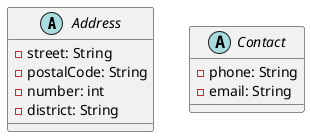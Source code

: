 @startuml

abstract class Address {
    - street: String
    - postalCode: String
    - number: int
    - district: String
}

abstract class Contact {
    - phone: String
    - email: String
}

@enduml
